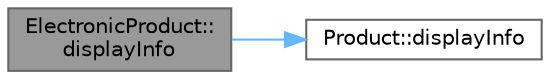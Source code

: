 digraph "ElectronicProduct::displayInfo"
{
 // LATEX_PDF_SIZE
  bgcolor="transparent";
  edge [fontname=Helvetica,fontsize=10,labelfontname=Helvetica,labelfontsize=10];
  node [fontname=Helvetica,fontsize=10,shape=box,height=0.2,width=0.4];
  rankdir="LR";
  Node1 [id="Node000001",label="ElectronicProduct::\ldisplayInfo",height=0.2,width=0.4,color="gray40", fillcolor="grey60", style="filled", fontcolor="black",tooltip="Выводит информацию об электронном товаре"];
  Node1 -> Node2 [id="edge1_Node000001_Node000002",color="steelblue1",style="solid",tooltip=" "];
  Node2 [id="Node000002",label="Product::displayInfo",height=0.2,width=0.4,color="grey40", fillcolor="white", style="filled",URL="$class_product.html#a57561ab6f19b624afdd4d848307a2d35",tooltip="Выводит информацию о товаре"];
}
